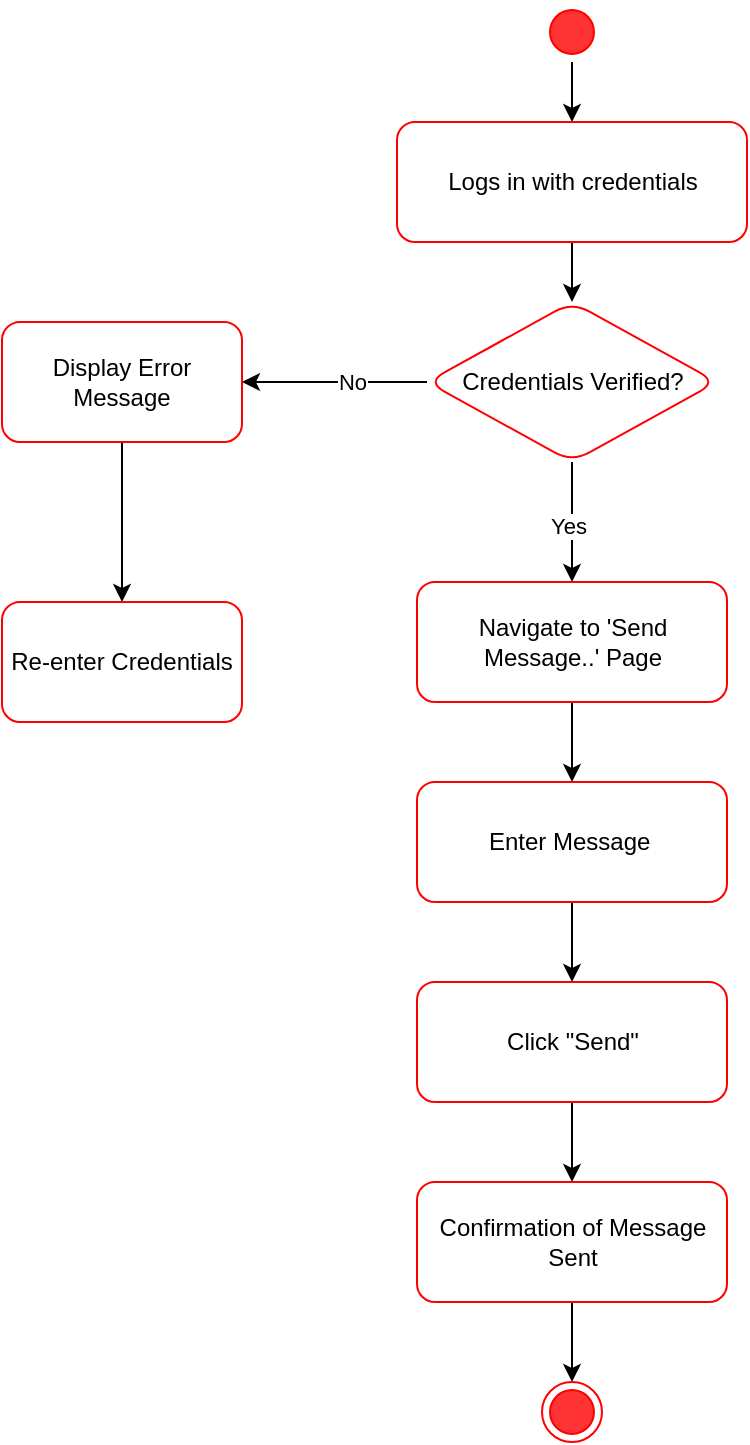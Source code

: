 <mxfile version="24.8.6">
  <diagram name="Page-1" id="Zv39QfKeAGgpEDCP1mTJ">
    <mxGraphModel dx="1194" dy="535" grid="1" gridSize="10" guides="1" tooltips="1" connect="1" arrows="1" fold="1" page="1" pageScale="1" pageWidth="850" pageHeight="1100" math="0" shadow="0">
      <root>
        <mxCell id="0" />
        <mxCell id="1" parent="0" />
        <mxCell id="g9XMB21R6jUBPIpzt-DB-5" value="" style="edgeStyle=orthogonalEdgeStyle;rounded=0;orthogonalLoop=1;jettySize=auto;html=1;" parent="1" source="g9XMB21R6jUBPIpzt-DB-1" target="g9XMB21R6jUBPIpzt-DB-4" edge="1">
          <mxGeometry relative="1" as="geometry" />
        </mxCell>
        <mxCell id="g9XMB21R6jUBPIpzt-DB-1" value="" style="ellipse;html=1;shape=startState;fillColor=#FF3333;strokeColor=#ff0000;" parent="1" vertex="1">
          <mxGeometry x="380" y="30" width="30" height="30" as="geometry" />
        </mxCell>
        <mxCell id="g9XMB21R6jUBPIpzt-DB-9" value="" style="edgeStyle=orthogonalEdgeStyle;rounded=0;orthogonalLoop=1;jettySize=auto;html=1;" parent="1" source="g9XMB21R6jUBPIpzt-DB-4" target="g9XMB21R6jUBPIpzt-DB-8" edge="1">
          <mxGeometry relative="1" as="geometry" />
        </mxCell>
        <mxCell id="g9XMB21R6jUBPIpzt-DB-4" value="Logs in with credentials" style="rounded=1;whiteSpace=wrap;html=1;fillColor=#FFFFFF;strokeColor=#ff0000;" parent="1" vertex="1">
          <mxGeometry x="307.5" y="90" width="175" height="60" as="geometry" />
        </mxCell>
        <mxCell id="g9XMB21R6jUBPIpzt-DB-11" value="" style="edgeStyle=orthogonalEdgeStyle;rounded=0;orthogonalLoop=1;jettySize=auto;html=1;" parent="1" source="g9XMB21R6jUBPIpzt-DB-8" target="g9XMB21R6jUBPIpzt-DB-10" edge="1">
          <mxGeometry relative="1" as="geometry" />
        </mxCell>
        <mxCell id="g9XMB21R6jUBPIpzt-DB-12" value="Yes" style="edgeLabel;html=1;align=center;verticalAlign=middle;resizable=0;points=[];" parent="g9XMB21R6jUBPIpzt-DB-11" vertex="1" connectable="0">
          <mxGeometry x="0.067" y="-2" relative="1" as="geometry">
            <mxPoint as="offset" />
          </mxGeometry>
        </mxCell>
        <mxCell id="g9XMB21R6jUBPIpzt-DB-27" value="" style="edgeStyle=orthogonalEdgeStyle;rounded=0;orthogonalLoop=1;jettySize=auto;html=1;" parent="1" source="g9XMB21R6jUBPIpzt-DB-8" target="g9XMB21R6jUBPIpzt-DB-26" edge="1">
          <mxGeometry relative="1" as="geometry" />
        </mxCell>
        <mxCell id="g9XMB21R6jUBPIpzt-DB-28" value="No" style="edgeLabel;html=1;align=center;verticalAlign=middle;resizable=0;points=[];" parent="g9XMB21R6jUBPIpzt-DB-27" vertex="1" connectable="0">
          <mxGeometry x="-0.189" relative="1" as="geometry">
            <mxPoint as="offset" />
          </mxGeometry>
        </mxCell>
        <mxCell id="g9XMB21R6jUBPIpzt-DB-8" value="Credentials Verified?" style="rhombus;whiteSpace=wrap;html=1;fillColor=#FFFFFF;strokeColor=#ff0000;rounded=1;" parent="1" vertex="1">
          <mxGeometry x="322.5" y="180" width="145" height="80" as="geometry" />
        </mxCell>
        <mxCell id="g9XMB21R6jUBPIpzt-DB-14" value="" style="edgeStyle=orthogonalEdgeStyle;rounded=0;orthogonalLoop=1;jettySize=auto;html=1;" parent="1" source="g9XMB21R6jUBPIpzt-DB-10" target="g9XMB21R6jUBPIpzt-DB-13" edge="1">
          <mxGeometry relative="1" as="geometry" />
        </mxCell>
        <mxCell id="g9XMB21R6jUBPIpzt-DB-10" value="Navigate to &#39;Send Message..&#39; Page" style="whiteSpace=wrap;html=1;fillColor=#FFFFFF;strokeColor=#ff0000;rounded=1;" parent="1" vertex="1">
          <mxGeometry x="317.5" y="320" width="155" height="60" as="geometry" />
        </mxCell>
        <mxCell id="g9XMB21R6jUBPIpzt-DB-16" value="" style="edgeStyle=orthogonalEdgeStyle;rounded=0;orthogonalLoop=1;jettySize=auto;html=1;entryX=0.5;entryY=0;entryDx=0;entryDy=0;" parent="1" source="g9XMB21R6jUBPIpzt-DB-13" target="g9XMB21R6jUBPIpzt-DB-17" edge="1">
          <mxGeometry relative="1" as="geometry">
            <mxPoint x="395" y="520" as="targetPoint" />
          </mxGeometry>
        </mxCell>
        <mxCell id="g9XMB21R6jUBPIpzt-DB-13" value="Enter Message&amp;nbsp;" style="whiteSpace=wrap;html=1;fillColor=#FFFFFF;strokeColor=#ff0000;rounded=1;" parent="1" vertex="1">
          <mxGeometry x="317.5" y="420" width="155" height="60" as="geometry" />
        </mxCell>
        <mxCell id="g9XMB21R6jUBPIpzt-DB-20" value="" style="edgeStyle=orthogonalEdgeStyle;rounded=0;orthogonalLoop=1;jettySize=auto;html=1;" parent="1" source="g9XMB21R6jUBPIpzt-DB-17" target="g9XMB21R6jUBPIpzt-DB-19" edge="1">
          <mxGeometry relative="1" as="geometry" />
        </mxCell>
        <mxCell id="g9XMB21R6jUBPIpzt-DB-17" value="Click &quot;Send&quot;" style="whiteSpace=wrap;html=1;fillColor=#FFFFFF;strokeColor=#ff0000;rounded=1;" parent="1" vertex="1">
          <mxGeometry x="317.5" y="520" width="155" height="60" as="geometry" />
        </mxCell>
        <mxCell id="pEOWWaYjvtqQVaXzZaec-1" style="edgeStyle=orthogonalEdgeStyle;rounded=0;orthogonalLoop=1;jettySize=auto;html=1;entryX=0.5;entryY=0;entryDx=0;entryDy=0;" edge="1" parent="1" source="g9XMB21R6jUBPIpzt-DB-19" target="g9XMB21R6jUBPIpzt-DB-35">
          <mxGeometry relative="1" as="geometry" />
        </mxCell>
        <mxCell id="g9XMB21R6jUBPIpzt-DB-19" value="Confirmation of Message Sent" style="whiteSpace=wrap;html=1;fillColor=#FFFFFF;strokeColor=#ff0000;rounded=1;" parent="1" vertex="1">
          <mxGeometry x="317.5" y="620" width="155" height="60" as="geometry" />
        </mxCell>
        <mxCell id="g9XMB21R6jUBPIpzt-DB-30" value="" style="edgeStyle=orthogonalEdgeStyle;rounded=0;orthogonalLoop=1;jettySize=auto;html=1;" parent="1" source="g9XMB21R6jUBPIpzt-DB-26" target="g9XMB21R6jUBPIpzt-DB-29" edge="1">
          <mxGeometry relative="1" as="geometry" />
        </mxCell>
        <mxCell id="g9XMB21R6jUBPIpzt-DB-26" value="Display Error Message" style="whiteSpace=wrap;html=1;fillColor=#FFFFFF;strokeColor=#ff0000;rounded=1;" parent="1" vertex="1">
          <mxGeometry x="110" y="190" width="120" height="60" as="geometry" />
        </mxCell>
        <mxCell id="g9XMB21R6jUBPIpzt-DB-29" value="Re-enter Credentials" style="whiteSpace=wrap;html=1;fillColor=#FFFFFF;strokeColor=#ff0000;rounded=1;" parent="1" vertex="1">
          <mxGeometry x="110" y="330" width="120" height="60" as="geometry" />
        </mxCell>
        <mxCell id="g9XMB21R6jUBPIpzt-DB-35" value="" style="ellipse;html=1;shape=endState;fillColor=#FF3333;strokeColor=#ff0000;" parent="1" vertex="1">
          <mxGeometry x="380" y="720" width="30" height="30" as="geometry" />
        </mxCell>
      </root>
    </mxGraphModel>
  </diagram>
</mxfile>
